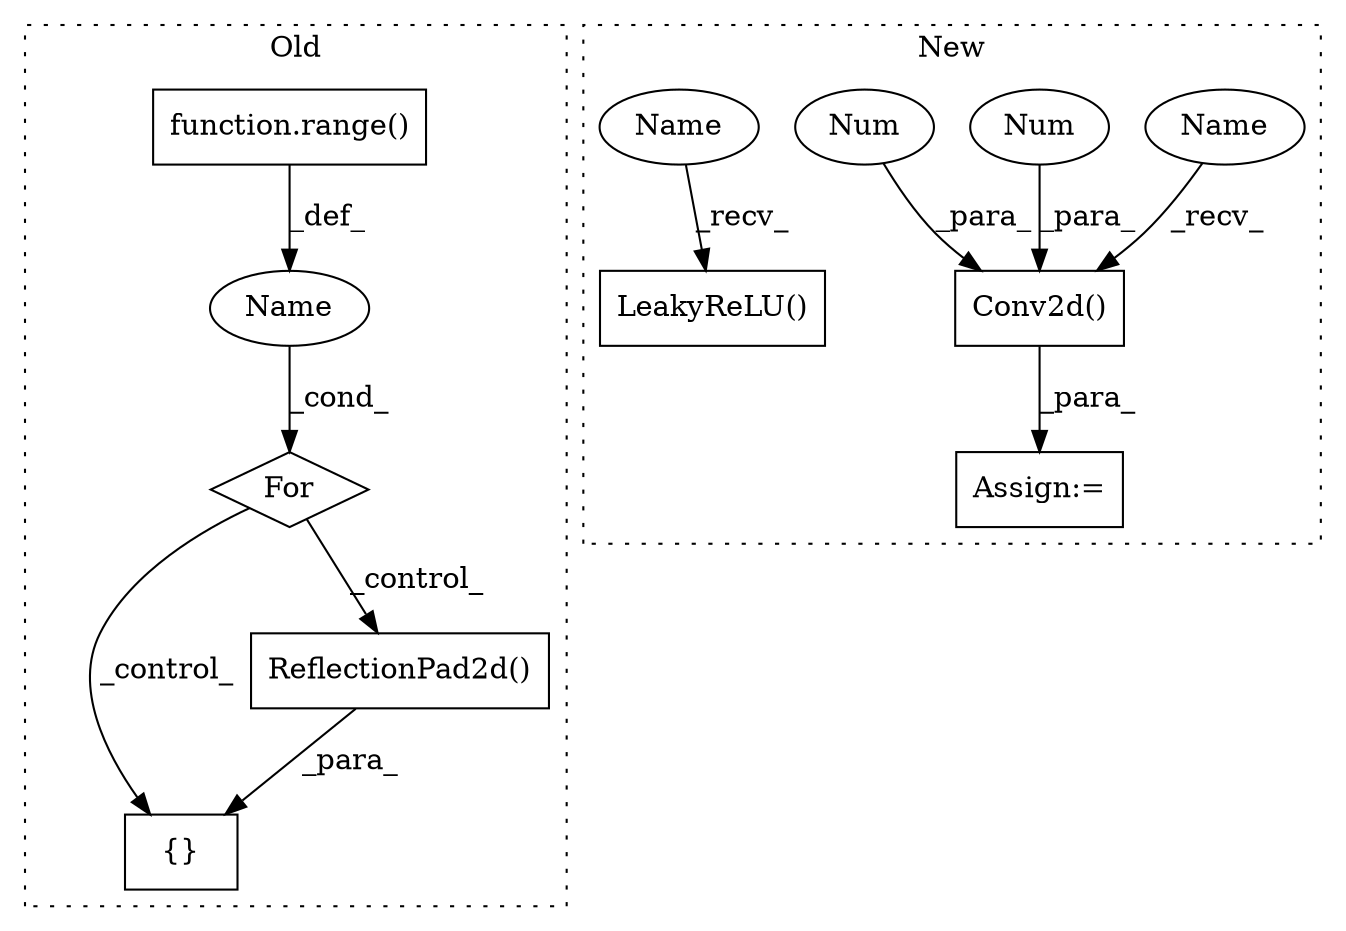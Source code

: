digraph G {
subgraph cluster0 {
1 [label="function.range()" a="75" s="4763,4809" l="6,1" shape="box"];
3 [label="For" a="107" s="4754,4810" l="4,5" shape="diamond"];
7 [label="Name" a="87" s="4758" l="1" shape="ellipse"];
8 [label="{}" a="59" s="5004,5158" l="6,0" shape="box"];
10 [label="ReflectionPad2d()" a="75" s="5010" l="29" shape="box"];
label = "Old";
style="dotted";
}
subgraph cluster1 {
2 [label="Conv2d()" a="75" s="3486,3533" l="10,1" shape="box"];
4 [label="Assign:=" a="68" s="3481" l="4" shape="box"];
5 [label="Num" a="76" s="3529" l="1" shape="ellipse"];
6 [label="Num" a="76" s="3526" l="1" shape="ellipse"];
9 [label="LeakyReLU()" a="75" s="3454,3470" l="13,1" shape="box"];
11 [label="Name" a="87" s="3454" l="2" shape="ellipse"];
12 [label="Name" a="87" s="3486" l="2" shape="ellipse"];
label = "New";
style="dotted";
}
1 -> 7 [label="_def_"];
2 -> 4 [label="_para_"];
3 -> 8 [label="_control_"];
3 -> 10 [label="_control_"];
5 -> 2 [label="_para_"];
6 -> 2 [label="_para_"];
7 -> 3 [label="_cond_"];
10 -> 8 [label="_para_"];
11 -> 9 [label="_recv_"];
12 -> 2 [label="_recv_"];
}